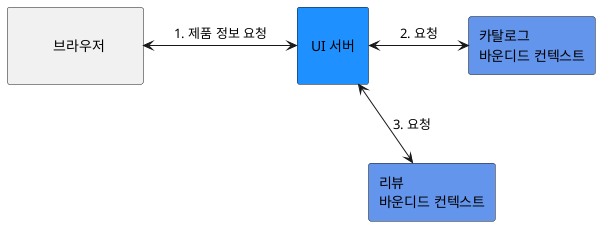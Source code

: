 @startuml

skinparam nodesep 60

rectangle "\n\t  브라우저   \t\n" as a
rectangle "\n UI 서버 \n" as b #DodgerBlue
rectangle "카탈로그\n바운디드 컨텍스트" as c #CornflowerBlue
rectangle "리뷰\n바운디드 컨텍스트" as d #CornflowerBlue

c -[hidden]down- d

a <-right-> b: 1. 제품 정보 요청
b <-right-> c: 2. 요청
b <-right-> d: 3. 요청

@enduml